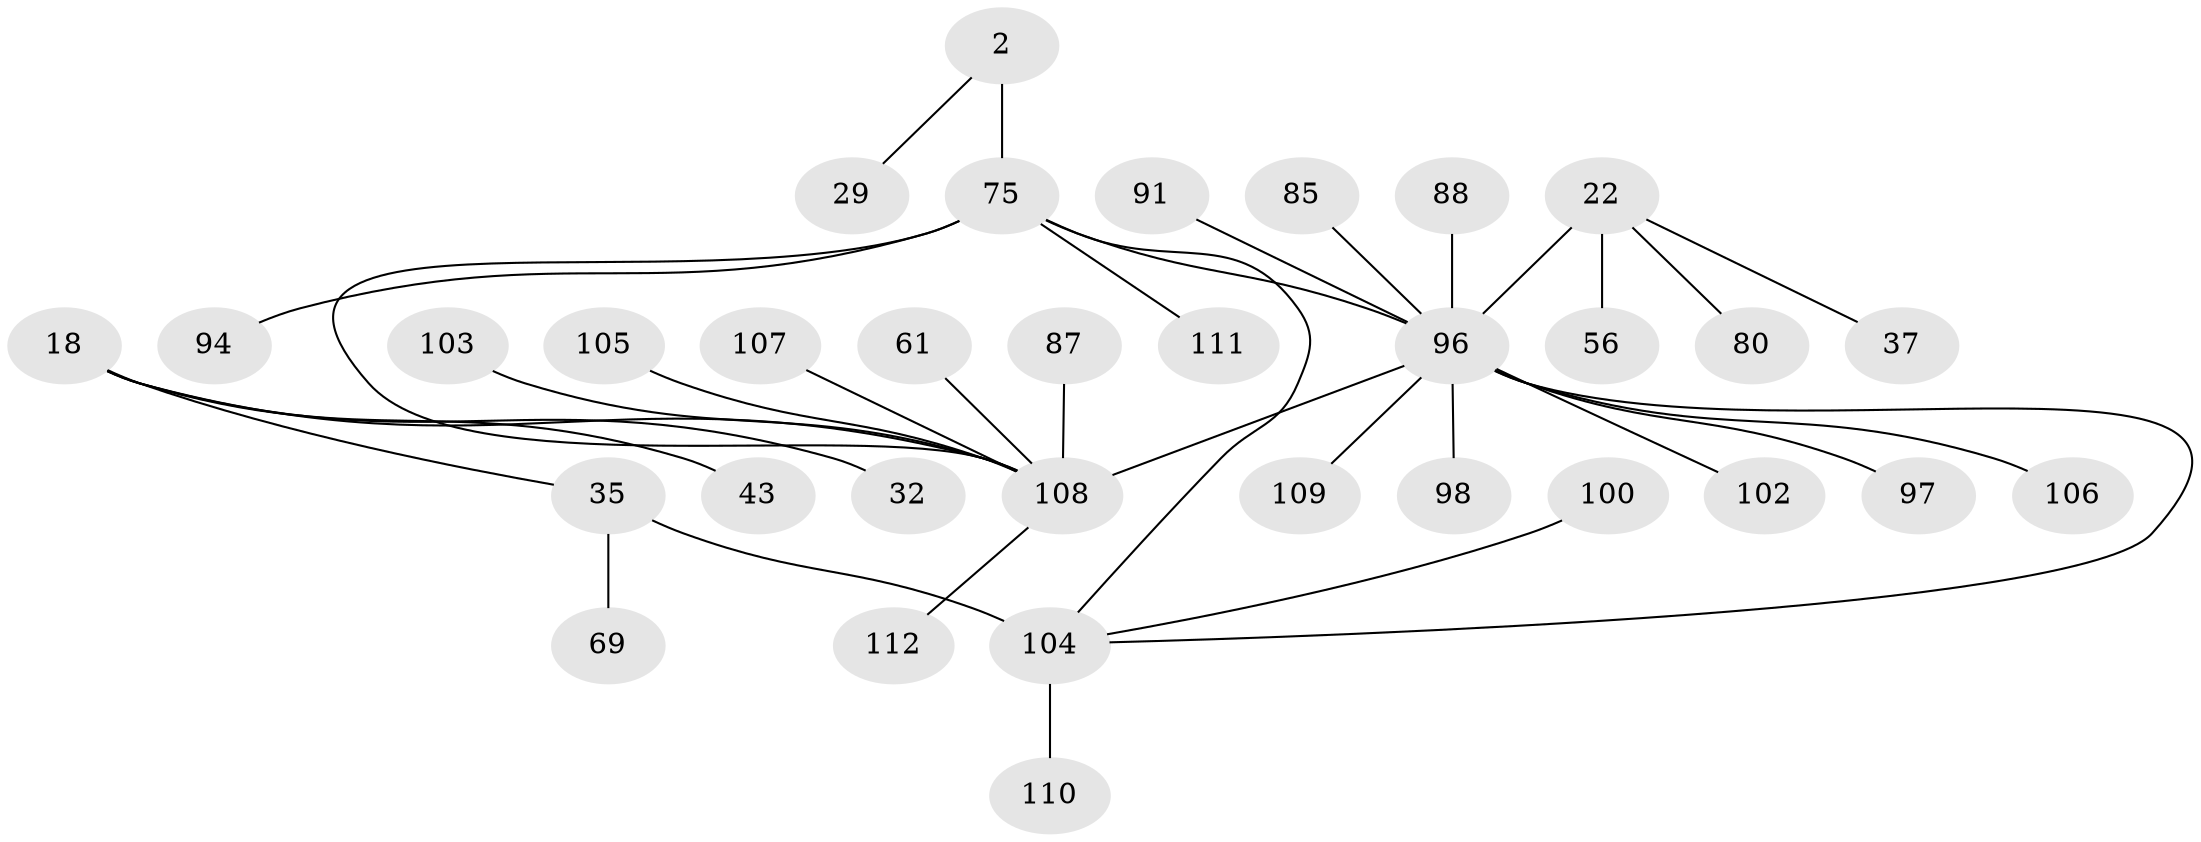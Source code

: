 // original degree distribution, {5: 0.03571428571428571, 4: 0.03571428571428571, 7: 0.026785714285714284, 9: 0.03571428571428571, 6: 0.0625, 10: 0.026785714285714284, 11: 0.008928571428571428, 12: 0.008928571428571428, 13: 0.008928571428571428, 3: 0.03571428571428571, 2: 0.13392857142857142, 1: 0.5803571428571429}
// Generated by graph-tools (version 1.1) at 2025/57/03/04/25 21:57:46]
// undirected, 33 vertices, 35 edges
graph export_dot {
graph [start="1"]
  node [color=gray90,style=filled];
  2 [super="+1"];
  18 [super="+17"];
  22 [super="+21"];
  29;
  32;
  35 [super="+15"];
  37;
  43;
  56;
  61;
  69;
  75 [super="+71"];
  80;
  85;
  87;
  88;
  91;
  94 [super="+27"];
  96 [super="+10+9+70+36+38+42+46+54+55+57+59+63+67+78+82"];
  97;
  98 [super="+68"];
  100;
  102 [super="+95"];
  103;
  104 [super="+72+83+101+14+58+60+74+81+86+93"];
  105;
  106 [super="+47+77"];
  107;
  108 [super="+99+20+39+19+40+44+52+84+90+92+7"];
  109;
  110;
  111;
  112;
  2 -- 29;
  2 -- 75 [weight=6];
  18 -- 32;
  18 -- 43;
  18 -- 108 [weight=6];
  18 -- 35;
  22 -- 37;
  22 -- 56;
  22 -- 80;
  22 -- 96 [weight=7];
  35 -- 104 [weight=6];
  35 -- 69;
  61 -- 108;
  75 -- 96 [weight=2];
  75 -- 104 [weight=2];
  75 -- 108 [weight=2];
  75 -- 94;
  75 -- 111;
  85 -- 96;
  87 -- 108;
  88 -- 96;
  91 -- 96;
  96 -- 97;
  96 -- 109;
  96 -- 108 [weight=11];
  96 -- 98;
  96 -- 102;
  96 -- 106;
  96 -- 104 [weight=2];
  100 -- 104;
  103 -- 108;
  104 -- 110;
  105 -- 108;
  107 -- 108;
  108 -- 112;
}
